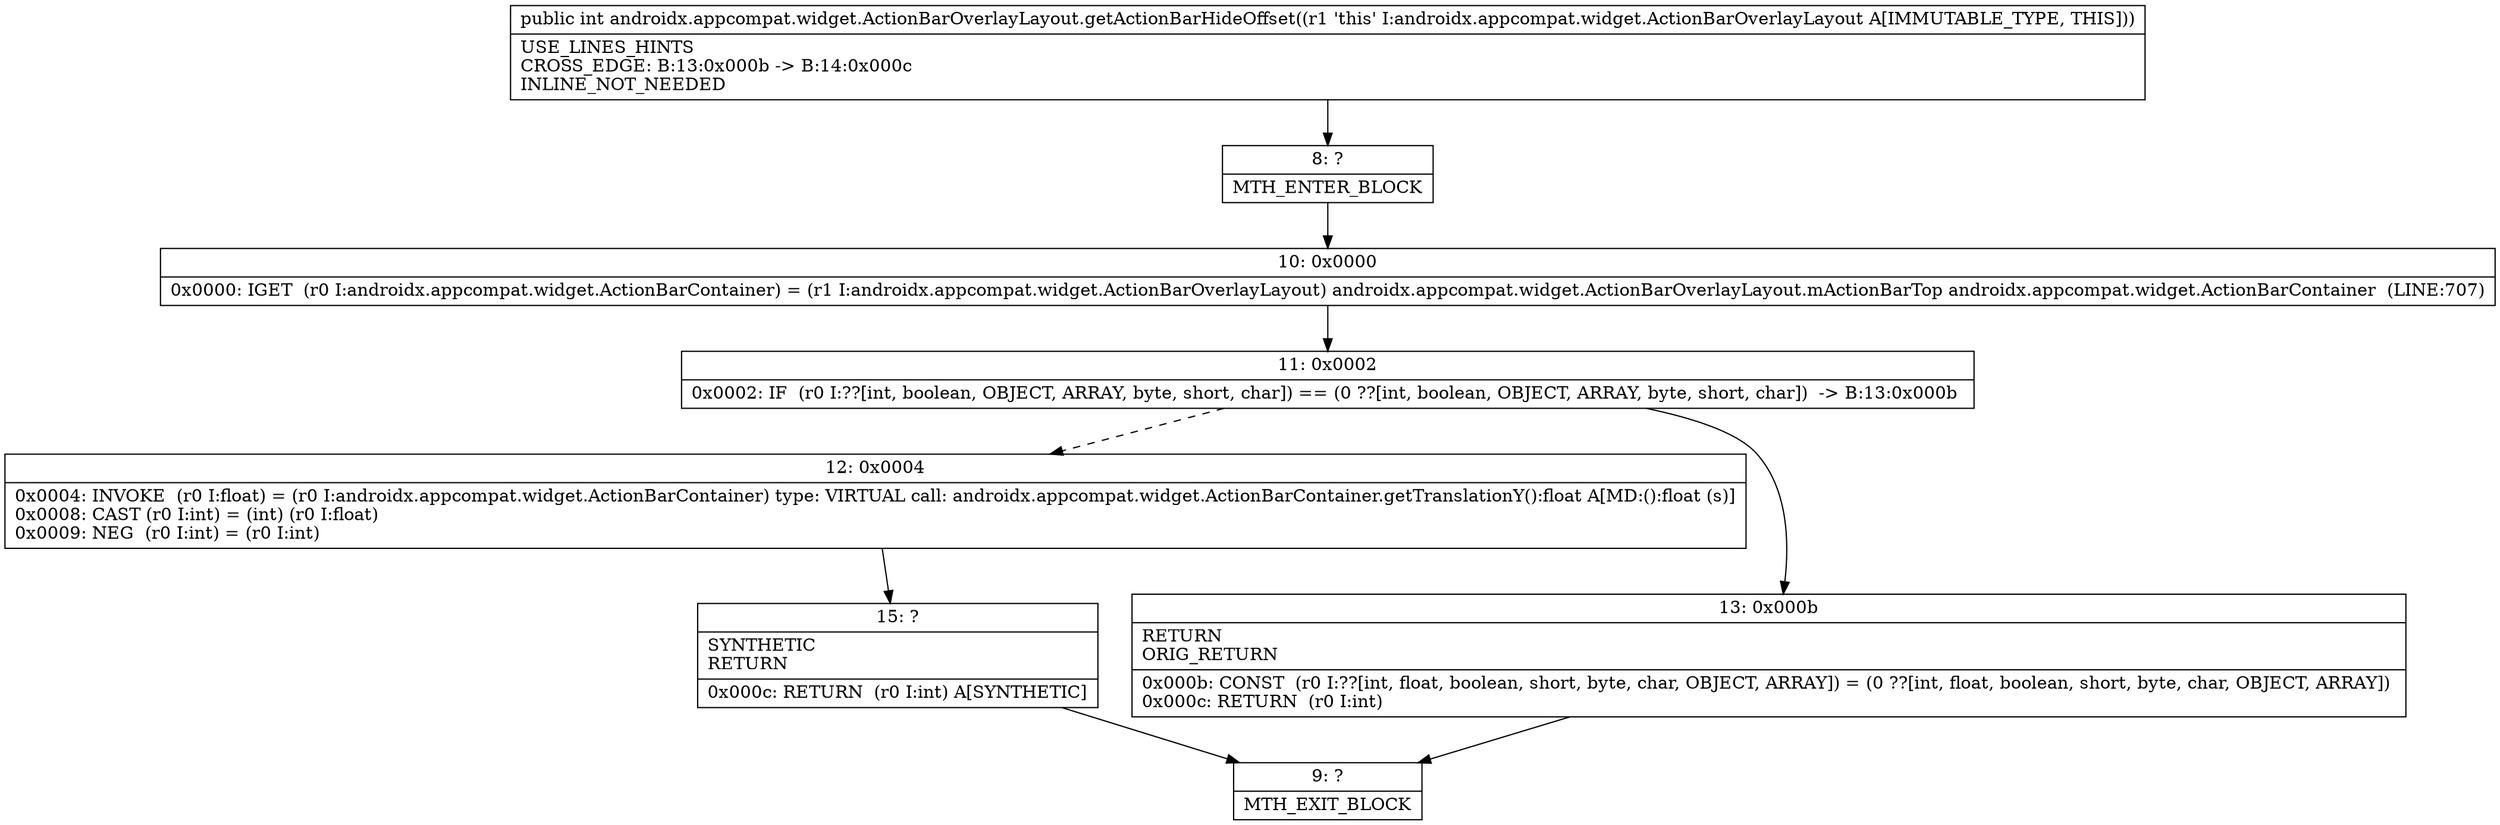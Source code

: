 digraph "CFG forandroidx.appcompat.widget.ActionBarOverlayLayout.getActionBarHideOffset()I" {
Node_8 [shape=record,label="{8\:\ ?|MTH_ENTER_BLOCK\l}"];
Node_10 [shape=record,label="{10\:\ 0x0000|0x0000: IGET  (r0 I:androidx.appcompat.widget.ActionBarContainer) = (r1 I:androidx.appcompat.widget.ActionBarOverlayLayout) androidx.appcompat.widget.ActionBarOverlayLayout.mActionBarTop androidx.appcompat.widget.ActionBarContainer  (LINE:707)\l}"];
Node_11 [shape=record,label="{11\:\ 0x0002|0x0002: IF  (r0 I:??[int, boolean, OBJECT, ARRAY, byte, short, char]) == (0 ??[int, boolean, OBJECT, ARRAY, byte, short, char])  \-\> B:13:0x000b \l}"];
Node_12 [shape=record,label="{12\:\ 0x0004|0x0004: INVOKE  (r0 I:float) = (r0 I:androidx.appcompat.widget.ActionBarContainer) type: VIRTUAL call: androidx.appcompat.widget.ActionBarContainer.getTranslationY():float A[MD:():float (s)]\l0x0008: CAST (r0 I:int) = (int) (r0 I:float) \l0x0009: NEG  (r0 I:int) = (r0 I:int) \l}"];
Node_15 [shape=record,label="{15\:\ ?|SYNTHETIC\lRETURN\l|0x000c: RETURN  (r0 I:int) A[SYNTHETIC]\l}"];
Node_9 [shape=record,label="{9\:\ ?|MTH_EXIT_BLOCK\l}"];
Node_13 [shape=record,label="{13\:\ 0x000b|RETURN\lORIG_RETURN\l|0x000b: CONST  (r0 I:??[int, float, boolean, short, byte, char, OBJECT, ARRAY]) = (0 ??[int, float, boolean, short, byte, char, OBJECT, ARRAY]) \l0x000c: RETURN  (r0 I:int) \l}"];
MethodNode[shape=record,label="{public int androidx.appcompat.widget.ActionBarOverlayLayout.getActionBarHideOffset((r1 'this' I:androidx.appcompat.widget.ActionBarOverlayLayout A[IMMUTABLE_TYPE, THIS]))  | USE_LINES_HINTS\lCROSS_EDGE: B:13:0x000b \-\> B:14:0x000c\lINLINE_NOT_NEEDED\l}"];
MethodNode -> Node_8;Node_8 -> Node_10;
Node_10 -> Node_11;
Node_11 -> Node_12[style=dashed];
Node_11 -> Node_13;
Node_12 -> Node_15;
Node_15 -> Node_9;
Node_13 -> Node_9;
}

